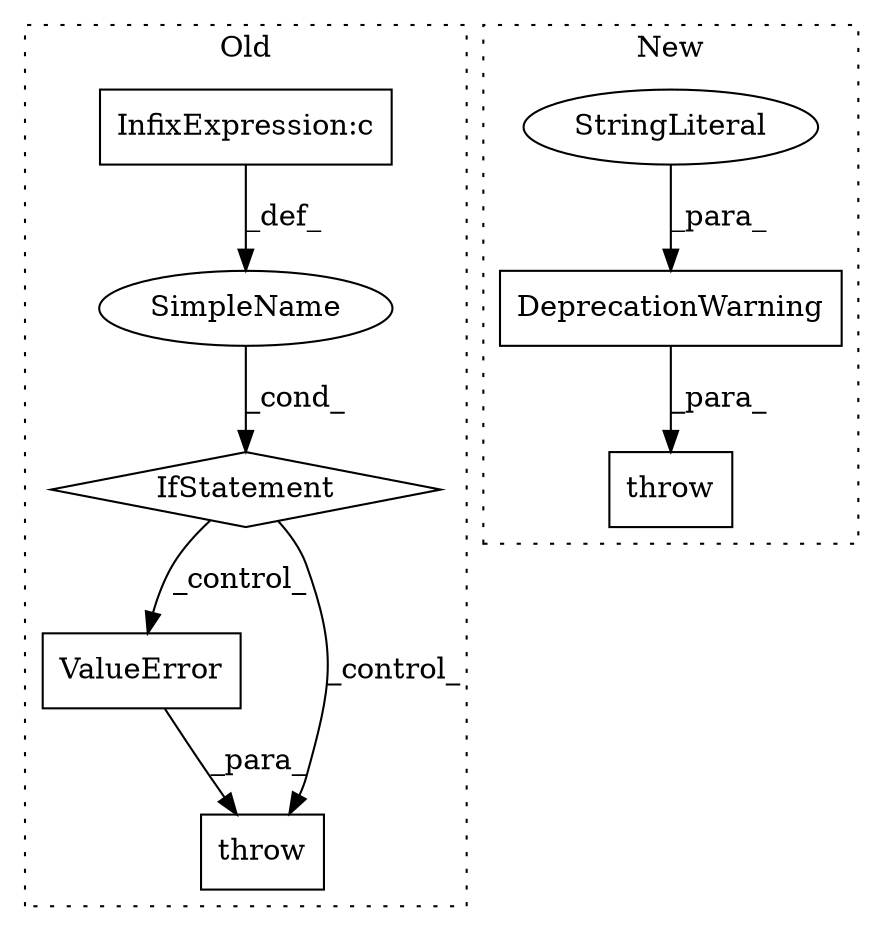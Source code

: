 digraph G {
subgraph cluster0 {
1 [label="ValueError" a="32" s="3128,3220" l="11,1" shape="box"];
3 [label="SimpleName" a="42" s="" l="" shape="ellipse"];
4 [label="throw" a="53" s="3122" l="6" shape="box"];
5 [label="InfixExpression:c" a="27" s="2038" l="4" shape="box"];
8 [label="IfStatement" a="25" s="2009,2070" l="4,2" shape="diamond"];
label = "Old";
style="dotted";
}
subgraph cluster1 {
2 [label="DeprecationWarning" a="32" s="1885,2250" l="19,1" shape="box"];
6 [label="StringLiteral" a="45" s="1904" l="346" shape="ellipse"];
7 [label="throw" a="53" s="1879" l="6" shape="box"];
label = "New";
style="dotted";
}
1 -> 4 [label="_para_"];
2 -> 7 [label="_para_"];
3 -> 8 [label="_cond_"];
5 -> 3 [label="_def_"];
6 -> 2 [label="_para_"];
8 -> 1 [label="_control_"];
8 -> 4 [label="_control_"];
}